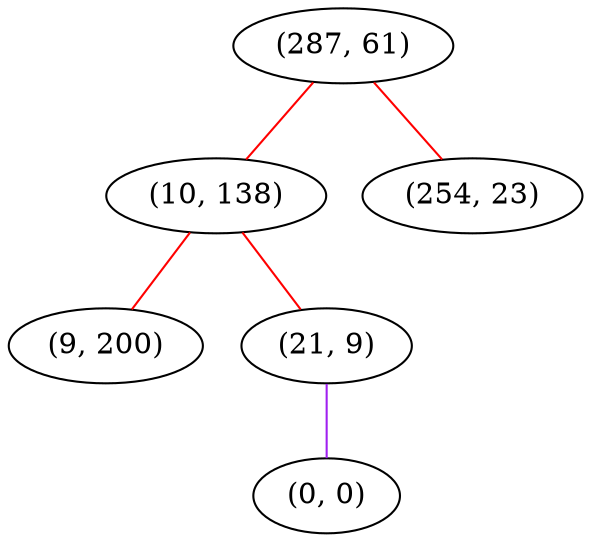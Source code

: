 graph "" {
"(287, 61)";
"(10, 138)";
"(9, 200)";
"(254, 23)";
"(21, 9)";
"(0, 0)";
"(287, 61)" -- "(254, 23)"  [color=red, key=0, weight=1];
"(287, 61)" -- "(10, 138)"  [color=red, key=0, weight=1];
"(10, 138)" -- "(21, 9)"  [color=red, key=0, weight=1];
"(10, 138)" -- "(9, 200)"  [color=red, key=0, weight=1];
"(21, 9)" -- "(0, 0)"  [color=purple, key=0, weight=4];
}
